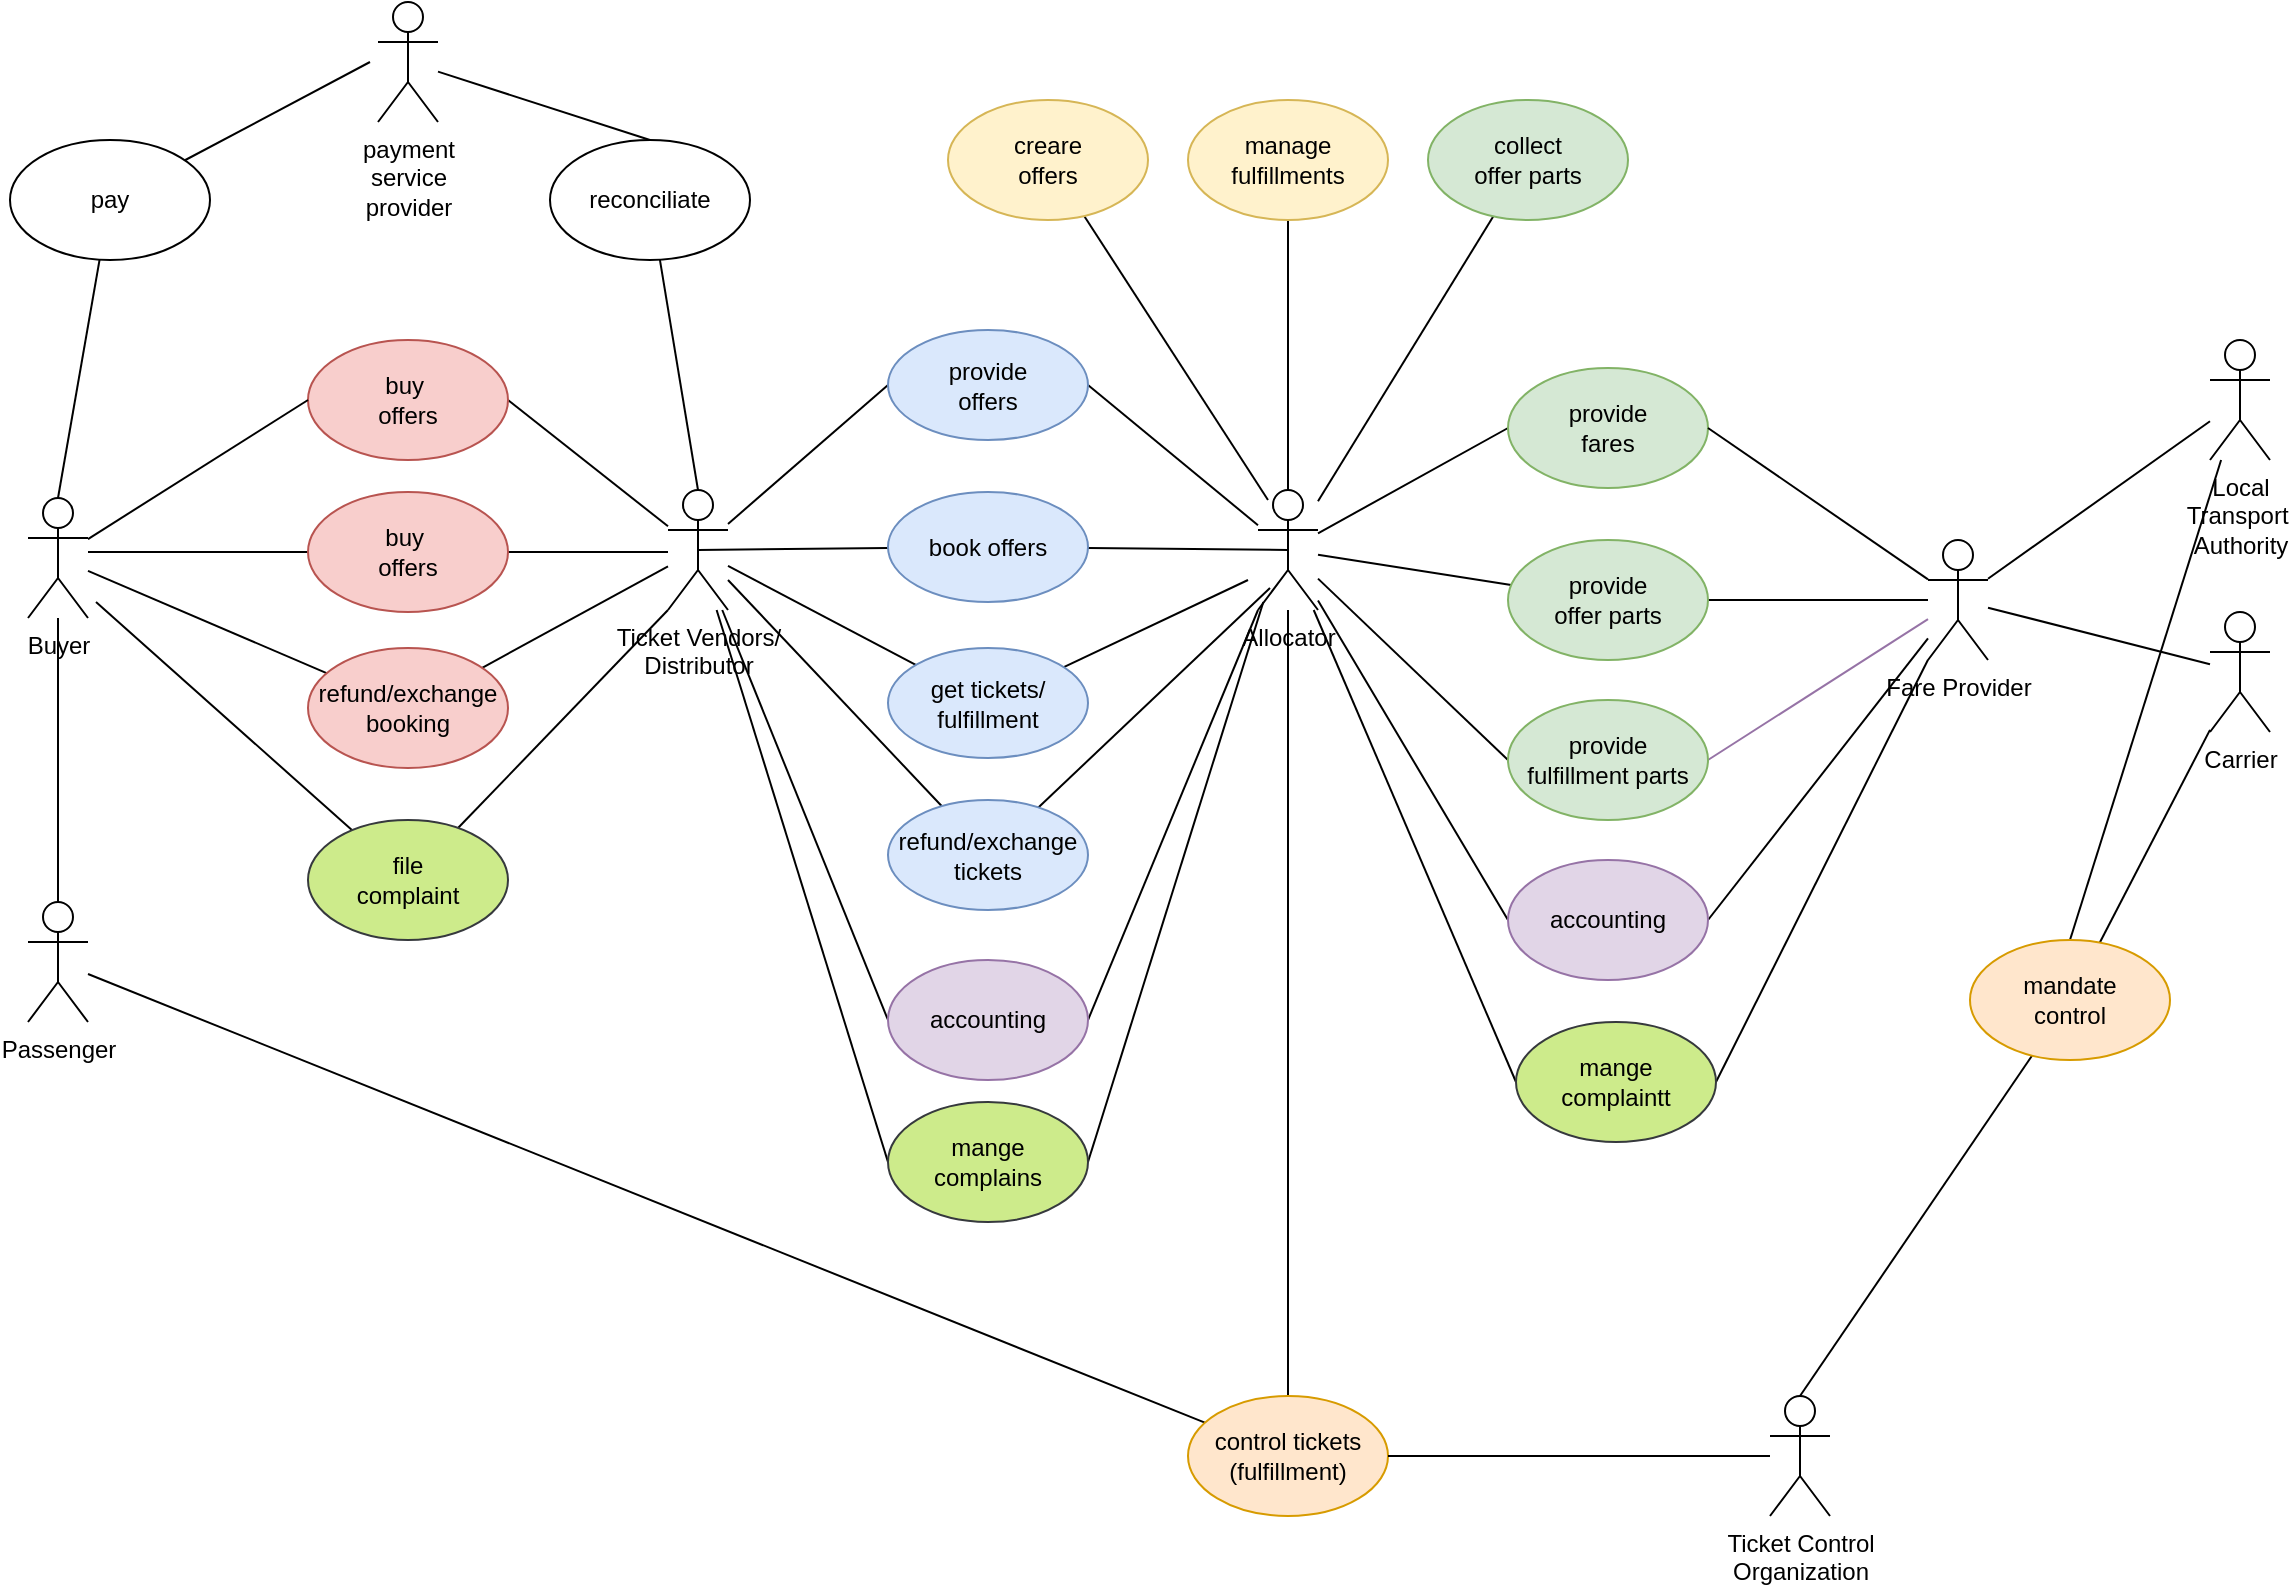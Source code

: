 <mxfile>
    <diagram id="o1t1VMw5mvlotaIL8DKT" name="Seite-1">
        <mxGraphModel dx="1771" dy="975" grid="1" gridSize="10" guides="1" tooltips="1" connect="1" arrows="1" fold="1" page="1" pageScale="1" pageWidth="1169" pageHeight="827" math="0" shadow="0">
            <root>
                <mxCell id="0"/>
                <mxCell id="1" parent="0"/>
                <mxCell id="SYCs7PRnvsmaXQXb6DSk-4" style="rounded=0;orthogonalLoop=1;jettySize=auto;html=1;endArrow=none;endFill=0;entryX=0;entryY=0.5;entryDx=0;entryDy=0;" parent="1" source="SYCs7PRnvsmaXQXb6DSk-1" target="SYCs7PRnvsmaXQXb6DSk-3" edge="1">
                    <mxGeometry relative="1" as="geometry"/>
                </mxCell>
                <mxCell id="SYCs7PRnvsmaXQXb6DSk-13" style="edgeStyle=none;rounded=0;orthogonalLoop=1;jettySize=auto;html=1;endArrow=none;endFill=0;entryX=1;entryY=0.5;entryDx=0;entryDy=0;" parent="1" source="SYCs7PRnvsmaXQXb6DSk-1" target="SYCs7PRnvsmaXQXb6DSk-14" edge="1">
                    <mxGeometry relative="1" as="geometry">
                        <mxPoint x="239" y="383" as="targetPoint"/>
                    </mxGeometry>
                </mxCell>
                <mxCell id="SYCs7PRnvsmaXQXb6DSk-1" value="Ticket Vendors/&lt;br&gt;Distributor" style="shape=umlActor;verticalLabelPosition=bottom;verticalAlign=top;html=1;" parent="1" vertex="1">
                    <mxGeometry x="349" y="264" width="30" height="60" as="geometry"/>
                </mxCell>
                <mxCell id="SYCs7PRnvsmaXQXb6DSk-7" style="edgeStyle=none;rounded=0;orthogonalLoop=1;jettySize=auto;html=1;entryX=1;entryY=0.5;entryDx=0;entryDy=0;endArrow=none;endFill=0;" parent="1" source="SYCs7PRnvsmaXQXb6DSk-2" target="SYCs7PRnvsmaXQXb6DSk-3" edge="1">
                    <mxGeometry relative="1" as="geometry"/>
                </mxCell>
                <mxCell id="SYCs7PRnvsmaXQXb6DSk-20" value="" style="edgeStyle=none;rounded=0;orthogonalLoop=1;jettySize=auto;html=1;endArrow=none;endFill=0;entryX=0.5;entryY=0;entryDx=0;entryDy=0;" parent="1" source="SYCs7PRnvsmaXQXb6DSk-2" target="SYCs7PRnvsmaXQXb6DSk-33" edge="1">
                    <mxGeometry relative="1" as="geometry">
                        <mxPoint x="659" y="499" as="targetPoint"/>
                    </mxGeometry>
                </mxCell>
                <mxCell id="SYCs7PRnvsmaXQXb6DSk-25" style="edgeStyle=none;rounded=0;orthogonalLoop=1;jettySize=auto;html=1;endArrow=none;endFill=0;" parent="1" source="SYCs7PRnvsmaXQXb6DSk-2" target="SYCs7PRnvsmaXQXb6DSk-26" edge="1">
                    <mxGeometry relative="1" as="geometry">
                        <mxPoint x="799" y="219" as="targetPoint"/>
                    </mxGeometry>
                </mxCell>
                <mxCell id="SYCs7PRnvsmaXQXb6DSk-28" style="edgeStyle=none;rounded=0;orthogonalLoop=1;jettySize=auto;html=1;entryX=0;entryY=0.5;entryDx=0;entryDy=0;endArrow=none;endFill=0;" parent="1" source="SYCs7PRnvsmaXQXb6DSk-2" target="SYCs7PRnvsmaXQXb6DSk-27" edge="1">
                    <mxGeometry relative="1" as="geometry"/>
                </mxCell>
                <mxCell id="SYCs7PRnvsmaXQXb6DSk-42" style="edgeStyle=none;rounded=0;orthogonalLoop=1;jettySize=auto;html=1;entryX=0;entryY=0.5;entryDx=0;entryDy=0;endArrow=none;endFill=0;" parent="1" source="SYCs7PRnvsmaXQXb6DSk-2" target="SYCs7PRnvsmaXQXb6DSk-38" edge="1">
                    <mxGeometry relative="1" as="geometry"/>
                </mxCell>
                <mxCell id="SYCs7PRnvsmaXQXb6DSk-45" style="edgeStyle=none;rounded=0;orthogonalLoop=1;jettySize=auto;html=1;entryX=0;entryY=0.5;entryDx=0;entryDy=0;endArrow=none;endFill=0;" parent="1" source="SYCs7PRnvsmaXQXb6DSk-2" target="SYCs7PRnvsmaXQXb6DSk-44" edge="1">
                    <mxGeometry relative="1" as="geometry"/>
                </mxCell>
                <mxCell id="SYCs7PRnvsmaXQXb6DSk-2" value="Allocator" style="shape=umlActor;verticalLabelPosition=bottom;verticalAlign=top;html=1;" parent="1" vertex="1">
                    <mxGeometry x="644" y="264" width="30" height="60" as="geometry"/>
                </mxCell>
                <mxCell id="SYCs7PRnvsmaXQXb6DSk-3" value="provide&lt;br&gt;offers" style="ellipse;whiteSpace=wrap;html=1;fillColor=#dae8fc;strokeColor=#6c8ebf;" parent="1" vertex="1">
                    <mxGeometry x="459" y="184" width="100" height="55" as="geometry"/>
                </mxCell>
                <mxCell id="SYCs7PRnvsmaXQXb6DSk-10" style="edgeStyle=none;rounded=0;orthogonalLoop=1;jettySize=auto;html=1;endArrow=none;endFill=0;" parent="1" source="SYCs7PRnvsmaXQXb6DSk-8" edge="1">
                    <mxGeometry relative="1" as="geometry">
                        <mxPoint x="649" y="269" as="targetPoint"/>
                    </mxGeometry>
                </mxCell>
                <mxCell id="SYCs7PRnvsmaXQXb6DSk-8" value="creare&lt;br&gt;offers" style="ellipse;whiteSpace=wrap;html=1;fillColor=#fff2cc;strokeColor=#d6b656;" parent="1" vertex="1">
                    <mxGeometry x="489" y="69" width="100" height="60" as="geometry"/>
                </mxCell>
                <mxCell id="SYCs7PRnvsmaXQXb6DSk-12" style="edgeStyle=none;rounded=0;orthogonalLoop=1;jettySize=auto;html=1;entryX=0.5;entryY=0;entryDx=0;entryDy=0;entryPerimeter=0;endArrow=none;endFill=0;" parent="1" source="SYCs7PRnvsmaXQXb6DSk-11" target="SYCs7PRnvsmaXQXb6DSk-2" edge="1">
                    <mxGeometry relative="1" as="geometry"/>
                </mxCell>
                <mxCell id="SYCs7PRnvsmaXQXb6DSk-11" value="manage&lt;br&gt;fulfillments" style="ellipse;whiteSpace=wrap;html=1;fillColor=#fff2cc;strokeColor=#d6b656;" parent="1" vertex="1">
                    <mxGeometry x="609" y="69" width="100" height="60" as="geometry"/>
                </mxCell>
                <mxCell id="SYCs7PRnvsmaXQXb6DSk-14" value="buy&amp;nbsp;&lt;br&gt;offers" style="ellipse;whiteSpace=wrap;html=1;fillColor=#f8cecc;strokeColor=#b85450;" parent="1" vertex="1">
                    <mxGeometry x="169" y="189" width="100" height="60" as="geometry"/>
                </mxCell>
                <mxCell id="SYCs7PRnvsmaXQXb6DSk-18" style="edgeStyle=none;rounded=0;orthogonalLoop=1;jettySize=auto;html=1;entryX=0;entryY=0.5;entryDx=0;entryDy=0;endArrow=none;endFill=0;" parent="1" source="SYCs7PRnvsmaXQXb6DSk-17" target="SYCs7PRnvsmaXQXb6DSk-14" edge="1">
                    <mxGeometry relative="1" as="geometry"/>
                </mxCell>
                <mxCell id="SYCs7PRnvsmaXQXb6DSk-41" style="edgeStyle=none;rounded=0;orthogonalLoop=1;jettySize=auto;html=1;entryX=0.5;entryY=0;entryDx=0;entryDy=0;entryPerimeter=0;endArrow=none;endFill=0;" parent="1" source="SYCs7PRnvsmaXQXb6DSk-17" target="SYCs7PRnvsmaXQXb6DSk-34" edge="1">
                    <mxGeometry relative="1" as="geometry"/>
                </mxCell>
                <mxCell id="SYCs7PRnvsmaXQXb6DSk-17" value="Buyer" style="shape=umlActor;verticalLabelPosition=bottom;verticalAlign=top;html=1;" parent="1" vertex="1">
                    <mxGeometry x="29" y="268" width="30" height="60" as="geometry"/>
                </mxCell>
                <mxCell id="SYCs7PRnvsmaXQXb6DSk-60" style="edgeStyle=none;rounded=0;orthogonalLoop=1;jettySize=auto;html=1;endArrow=none;endFill=0;" parent="1" source="SYCs7PRnvsmaXQXb6DSk-21" edge="1">
                    <mxGeometry relative="1" as="geometry">
                        <mxPoint x="349" y="295" as="targetPoint"/>
                    </mxGeometry>
                </mxCell>
                <mxCell id="SYCs7PRnvsmaXQXb6DSk-61" style="edgeStyle=none;rounded=0;orthogonalLoop=1;jettySize=auto;html=1;endArrow=none;endFill=0;" parent="1" source="SYCs7PRnvsmaXQXb6DSk-21" edge="1">
                    <mxGeometry relative="1" as="geometry">
                        <mxPoint x="59" y="295" as="targetPoint"/>
                    </mxGeometry>
                </mxCell>
                <mxCell id="SYCs7PRnvsmaXQXb6DSk-21" value="buy&amp;nbsp;&lt;br&gt;offers" style="ellipse;whiteSpace=wrap;html=1;fillColor=#f8cecc;strokeColor=#b85450;" parent="1" vertex="1">
                    <mxGeometry x="169" y="265" width="100" height="60" as="geometry"/>
                </mxCell>
                <mxCell id="SYCs7PRnvsmaXQXb6DSk-23" style="edgeStyle=none;rounded=0;orthogonalLoop=1;jettySize=auto;html=1;endArrow=none;endFill=0;" parent="1" source="SYCs7PRnvsmaXQXb6DSk-22" target="SYCs7PRnvsmaXQXb6DSk-1" edge="1">
                    <mxGeometry relative="1" as="geometry"/>
                </mxCell>
                <mxCell id="SYCs7PRnvsmaXQXb6DSk-24" style="edgeStyle=none;rounded=0;orthogonalLoop=1;jettySize=auto;html=1;endArrow=none;endFill=0;" parent="1" source="SYCs7PRnvsmaXQXb6DSk-22" target="SYCs7PRnvsmaXQXb6DSk-17" edge="1">
                    <mxGeometry relative="1" as="geometry"/>
                </mxCell>
                <mxCell id="SYCs7PRnvsmaXQXb6DSk-22" value="refund/exchange&lt;br&gt;booking" style="ellipse;whiteSpace=wrap;html=1;fillColor=#f8cecc;strokeColor=#b85450;" parent="1" vertex="1">
                    <mxGeometry x="169" y="343" width="100" height="60" as="geometry"/>
                </mxCell>
                <mxCell id="SYCs7PRnvsmaXQXb6DSk-26" value="collect&lt;br&gt;offer parts" style="ellipse;whiteSpace=wrap;html=1;fillColor=#d5e8d4;strokeColor=#82b366;" parent="1" vertex="1">
                    <mxGeometry x="729" y="69" width="100" height="60" as="geometry"/>
                </mxCell>
                <mxCell id="SYCs7PRnvsmaXQXb6DSk-27" value="provide&lt;br&gt;fares" style="ellipse;whiteSpace=wrap;html=1;fillColor=#d5e8d4;strokeColor=#82b366;" parent="1" vertex="1">
                    <mxGeometry x="769" y="203" width="100" height="60" as="geometry"/>
                </mxCell>
                <mxCell id="SYCs7PRnvsmaXQXb6DSk-30" style="edgeStyle=none;rounded=0;orthogonalLoop=1;jettySize=auto;html=1;entryX=1;entryY=0.5;entryDx=0;entryDy=0;endArrow=none;endFill=0;" parent="1" source="SYCs7PRnvsmaXQXb6DSk-29" target="SYCs7PRnvsmaXQXb6DSk-27" edge="1">
                    <mxGeometry relative="1" as="geometry"/>
                </mxCell>
                <mxCell id="SYCs7PRnvsmaXQXb6DSk-43" style="edgeStyle=none;rounded=0;orthogonalLoop=1;jettySize=auto;html=1;entryX=1;entryY=0.5;entryDx=0;entryDy=0;endArrow=none;endFill=0;fillColor=#e1d5e7;strokeColor=#9673a6;" parent="1" source="SYCs7PRnvsmaXQXb6DSk-29" target="SYCs7PRnvsmaXQXb6DSk-38" edge="1">
                    <mxGeometry relative="1" as="geometry"/>
                </mxCell>
                <mxCell id="SYCs7PRnvsmaXQXb6DSk-52" style="edgeStyle=none;rounded=0;orthogonalLoop=1;jettySize=auto;html=1;entryX=0.5;entryY=0;entryDx=0;entryDy=0;endArrow=none;endFill=0;" parent="1" source="SYCs7PRnvsmaXQXb6DSk-47" target="SYCs7PRnvsmaXQXb6DSk-51" edge="1">
                    <mxGeometry relative="1" as="geometry"/>
                </mxCell>
                <mxCell id="SYCs7PRnvsmaXQXb6DSk-29" value="Fare Provider" style="shape=umlActor;verticalLabelPosition=bottom;verticalAlign=top;html=1;outlineConnect=0;" parent="1" vertex="1">
                    <mxGeometry x="979" y="289" width="30" height="60" as="geometry"/>
                </mxCell>
                <mxCell id="SYCs7PRnvsmaXQXb6DSk-36" style="edgeStyle=none;rounded=0;orthogonalLoop=1;jettySize=auto;html=1;endArrow=none;endFill=0;" parent="1" source="SYCs7PRnvsmaXQXb6DSk-33" target="SYCs7PRnvsmaXQXb6DSk-34" edge="1">
                    <mxGeometry relative="1" as="geometry">
                        <mxPoint x="69" y="687" as="targetPoint"/>
                    </mxGeometry>
                </mxCell>
                <mxCell id="SYCs7PRnvsmaXQXb6DSk-33" value="control tickets&lt;br&gt;(fulfillment)" style="ellipse;whiteSpace=wrap;html=1;fillColor=#ffe6cc;strokeColor=#d79b00;" parent="1" vertex="1">
                    <mxGeometry x="609" y="717" width="100" height="60" as="geometry"/>
                </mxCell>
                <mxCell id="SYCs7PRnvsmaXQXb6DSk-34" value="Passenger" style="shape=umlActor;verticalLabelPosition=bottom;verticalAlign=top;html=1;" parent="1" vertex="1">
                    <mxGeometry x="29" y="470" width="30" height="60" as="geometry"/>
                </mxCell>
                <mxCell id="SYCs7PRnvsmaXQXb6DSk-39" style="edgeStyle=none;rounded=0;orthogonalLoop=1;jettySize=auto;html=1;endArrow=none;endFill=0;" parent="1" source="SYCs7PRnvsmaXQXb6DSk-37" target="SYCs7PRnvsmaXQXb6DSk-29" edge="1">
                    <mxGeometry relative="1" as="geometry"/>
                </mxCell>
                <mxCell id="SYCs7PRnvsmaXQXb6DSk-40" style="edgeStyle=none;rounded=0;orthogonalLoop=1;jettySize=auto;html=1;endArrow=none;endFill=0;" parent="1" source="SYCs7PRnvsmaXQXb6DSk-37" target="SYCs7PRnvsmaXQXb6DSk-2" edge="1">
                    <mxGeometry relative="1" as="geometry"/>
                </mxCell>
                <mxCell id="SYCs7PRnvsmaXQXb6DSk-37" value="provide&lt;br&gt;offer parts" style="ellipse;whiteSpace=wrap;html=1;fillColor=#d5e8d4;strokeColor=#82b366;" parent="1" vertex="1">
                    <mxGeometry x="769" y="289" width="100" height="60" as="geometry"/>
                </mxCell>
                <mxCell id="SYCs7PRnvsmaXQXb6DSk-38" value="provide&lt;br&gt;fulfillment parts" style="ellipse;whiteSpace=wrap;html=1;fillColor=#d5e8d4;strokeColor=#82b366;" parent="1" vertex="1">
                    <mxGeometry x="769" y="369" width="100" height="60" as="geometry"/>
                </mxCell>
                <mxCell id="SYCs7PRnvsmaXQXb6DSk-46" style="edgeStyle=none;rounded=0;orthogonalLoop=1;jettySize=auto;html=1;endArrow=none;endFill=0;exitX=1;exitY=0.5;exitDx=0;exitDy=0;" parent="1" source="SYCs7PRnvsmaXQXb6DSk-44" target="SYCs7PRnvsmaXQXb6DSk-29" edge="1">
                    <mxGeometry relative="1" as="geometry"/>
                </mxCell>
                <mxCell id="SYCs7PRnvsmaXQXb6DSk-44" value="accounting" style="ellipse;whiteSpace=wrap;html=1;fillColor=#e1d5e7;strokeColor=#9673a6;" parent="1" vertex="1">
                    <mxGeometry x="769" y="449" width="100" height="60" as="geometry"/>
                </mxCell>
                <mxCell id="SYCs7PRnvsmaXQXb6DSk-48" style="edgeStyle=none;rounded=0;orthogonalLoop=1;jettySize=auto;html=1;endArrow=none;endFill=0;" parent="1" source="SYCs7PRnvsmaXQXb6DSk-47" target="SYCs7PRnvsmaXQXb6DSk-29" edge="1">
                    <mxGeometry relative="1" as="geometry">
                        <mxPoint x="999" y="279" as="targetPoint"/>
                    </mxGeometry>
                </mxCell>
                <mxCell id="SYCs7PRnvsmaXQXb6DSk-47" value="Local&lt;br&gt;Transport&amp;nbsp;&lt;br&gt;Authority" style="shape=umlActor;verticalLabelPosition=bottom;verticalAlign=top;html=1;" parent="1" vertex="1">
                    <mxGeometry x="1120" y="189" width="30" height="60" as="geometry"/>
                </mxCell>
                <mxCell id="SYCs7PRnvsmaXQXb6DSk-50" style="edgeStyle=none;rounded=0;orthogonalLoop=1;jettySize=auto;html=1;entryX=1;entryY=0.5;entryDx=0;entryDy=0;endArrow=none;endFill=0;" parent="1" source="SYCs7PRnvsmaXQXb6DSk-49" target="SYCs7PRnvsmaXQXb6DSk-33" edge="1">
                    <mxGeometry relative="1" as="geometry"/>
                </mxCell>
                <mxCell id="SYCs7PRnvsmaXQXb6DSk-49" value="Ticket Control&lt;br&gt;Organization" style="shape=umlActor;verticalLabelPosition=bottom;verticalAlign=top;html=1;" parent="1" vertex="1">
                    <mxGeometry x="900" y="717" width="30" height="60" as="geometry"/>
                </mxCell>
                <mxCell id="SYCs7PRnvsmaXQXb6DSk-53" style="edgeStyle=none;rounded=0;orthogonalLoop=1;jettySize=auto;html=1;entryX=0.5;entryY=0;entryDx=0;entryDy=0;entryPerimeter=0;endArrow=none;endFill=0;" parent="1" source="SYCs7PRnvsmaXQXb6DSk-51" target="SYCs7PRnvsmaXQXb6DSk-49" edge="1">
                    <mxGeometry relative="1" as="geometry"/>
                </mxCell>
                <mxCell id="SYCs7PRnvsmaXQXb6DSk-79" style="edgeStyle=none;rounded=0;orthogonalLoop=1;jettySize=auto;html=1;endArrow=none;endFill=0;" parent="1" source="SYCs7PRnvsmaXQXb6DSk-51" target="SYCs7PRnvsmaXQXb6DSk-65" edge="1">
                    <mxGeometry relative="1" as="geometry"/>
                </mxCell>
                <mxCell id="SYCs7PRnvsmaXQXb6DSk-51" value="mandate&lt;br&gt;control" style="ellipse;whiteSpace=wrap;html=1;fillColor=#ffe6cc;strokeColor=#d79b00;" parent="1" vertex="1">
                    <mxGeometry x="1000" y="489" width="100" height="60" as="geometry"/>
                </mxCell>
                <mxCell id="SYCs7PRnvsmaXQXb6DSk-55" style="edgeStyle=none;rounded=0;orthogonalLoop=1;jettySize=auto;html=1;entryX=0.5;entryY=0.5;entryDx=0;entryDy=0;entryPerimeter=0;endArrow=none;endFill=0;" parent="1" source="SYCs7PRnvsmaXQXb6DSk-54" target="SYCs7PRnvsmaXQXb6DSk-2" edge="1">
                    <mxGeometry relative="1" as="geometry"/>
                </mxCell>
                <mxCell id="SYCs7PRnvsmaXQXb6DSk-56" style="edgeStyle=none;rounded=0;orthogonalLoop=1;jettySize=auto;html=1;entryX=0.5;entryY=0.5;entryDx=0;entryDy=0;entryPerimeter=0;endArrow=none;endFill=0;" parent="1" source="SYCs7PRnvsmaXQXb6DSk-54" target="SYCs7PRnvsmaXQXb6DSk-1" edge="1">
                    <mxGeometry relative="1" as="geometry"/>
                </mxCell>
                <mxCell id="SYCs7PRnvsmaXQXb6DSk-54" value="book offers" style="ellipse;whiteSpace=wrap;html=1;fillColor=#dae8fc;strokeColor=#6c8ebf;" parent="1" vertex="1">
                    <mxGeometry x="459" y="265" width="100" height="55" as="geometry"/>
                </mxCell>
                <mxCell id="SYCs7PRnvsmaXQXb6DSk-58" style="edgeStyle=none;rounded=0;orthogonalLoop=1;jettySize=auto;html=1;endArrow=none;endFill=0;" parent="1" source="SYCs7PRnvsmaXQXb6DSk-57" edge="1">
                    <mxGeometry relative="1" as="geometry">
                        <mxPoint x="639" y="309" as="targetPoint"/>
                    </mxGeometry>
                </mxCell>
                <mxCell id="SYCs7PRnvsmaXQXb6DSk-59" style="edgeStyle=none;rounded=0;orthogonalLoop=1;jettySize=auto;html=1;endArrow=none;endFill=0;" parent="1" source="SYCs7PRnvsmaXQXb6DSk-57" target="SYCs7PRnvsmaXQXb6DSk-1" edge="1">
                    <mxGeometry relative="1" as="geometry"/>
                </mxCell>
                <mxCell id="SYCs7PRnvsmaXQXb6DSk-57" value="get tickets/&lt;br&gt;fulfillment" style="ellipse;whiteSpace=wrap;html=1;fillColor=#dae8fc;strokeColor=#6c8ebf;" parent="1" vertex="1">
                    <mxGeometry x="459" y="343" width="100" height="55" as="geometry"/>
                </mxCell>
                <mxCell id="SYCs7PRnvsmaXQXb6DSk-63" style="edgeStyle=none;rounded=0;orthogonalLoop=1;jettySize=auto;html=1;entryX=0;entryY=1;entryDx=0;entryDy=0;entryPerimeter=0;endArrow=none;endFill=0;exitX=1;exitY=0.5;exitDx=0;exitDy=0;" parent="1" source="SYCs7PRnvsmaXQXb6DSk-62" target="SYCs7PRnvsmaXQXb6DSk-2" edge="1">
                    <mxGeometry relative="1" as="geometry"/>
                </mxCell>
                <mxCell id="SYCs7PRnvsmaXQXb6DSk-64" style="edgeStyle=none;rounded=0;orthogonalLoop=1;jettySize=auto;html=1;endArrow=none;endFill=0;exitX=0;exitY=0.5;exitDx=0;exitDy=0;" parent="1" source="SYCs7PRnvsmaXQXb6DSk-62" target="SYCs7PRnvsmaXQXb6DSk-1" edge="1">
                    <mxGeometry relative="1" as="geometry"/>
                </mxCell>
                <mxCell id="SYCs7PRnvsmaXQXb6DSk-62" value="accounting" style="ellipse;whiteSpace=wrap;html=1;fillColor=#e1d5e7;strokeColor=#9673a6;" parent="1" vertex="1">
                    <mxGeometry x="459" y="499" width="100" height="60" as="geometry"/>
                </mxCell>
                <mxCell id="SYCs7PRnvsmaXQXb6DSk-66" style="edgeStyle=none;rounded=0;orthogonalLoop=1;jettySize=auto;html=1;endArrow=none;endFill=0;" parent="1" source="SYCs7PRnvsmaXQXb6DSk-65" target="SYCs7PRnvsmaXQXb6DSk-29" edge="1">
                    <mxGeometry relative="1" as="geometry"/>
                </mxCell>
                <mxCell id="SYCs7PRnvsmaXQXb6DSk-65" value="Carrier" style="shape=umlActor;verticalLabelPosition=bottom;verticalAlign=top;html=1;" parent="1" vertex="1">
                    <mxGeometry x="1120" y="325" width="30" height="60" as="geometry"/>
                </mxCell>
                <mxCell id="SYCs7PRnvsmaXQXb6DSk-68" style="edgeStyle=none;rounded=0;orthogonalLoop=1;jettySize=auto;html=1;endArrow=none;endFill=0;" parent="1" source="SYCs7PRnvsmaXQXb6DSk-67" edge="1">
                    <mxGeometry relative="1" as="geometry">
                        <mxPoint x="200" y="50" as="targetPoint"/>
                    </mxGeometry>
                </mxCell>
                <mxCell id="SYCs7PRnvsmaXQXb6DSk-69" style="edgeStyle=none;rounded=0;orthogonalLoop=1;jettySize=auto;html=1;endArrow=none;endFill=0;entryX=0.5;entryY=0;entryDx=0;entryDy=0;entryPerimeter=0;" parent="1" source="SYCs7PRnvsmaXQXb6DSk-67" target="SYCs7PRnvsmaXQXb6DSk-17" edge="1">
                    <mxGeometry relative="1" as="geometry">
                        <mxPoint x="44" y="270" as="targetPoint"/>
                    </mxGeometry>
                </mxCell>
                <mxCell id="SYCs7PRnvsmaXQXb6DSk-67" value="pay" style="ellipse;whiteSpace=wrap;html=1;" parent="1" vertex="1">
                    <mxGeometry x="20" y="89" width="100" height="60" as="geometry"/>
                </mxCell>
                <mxCell id="SYCs7PRnvsmaXQXb6DSk-71" style="edgeStyle=none;rounded=0;orthogonalLoop=1;jettySize=auto;html=1;endArrow=none;endFill=0;entryX=0.5;entryY=0;entryDx=0;entryDy=0;" parent="1" source="SYCs7PRnvsmaXQXb6DSk-70" target="SYCs7PRnvsmaXQXb6DSk-72" edge="1">
                    <mxGeometry relative="1" as="geometry">
                        <mxPoint x="230" y="60" as="sourcePoint"/>
                        <mxPoint x="329" y="89" as="targetPoint"/>
                    </mxGeometry>
                </mxCell>
                <mxCell id="SYCs7PRnvsmaXQXb6DSk-70" value="payment&lt;br&gt;service &lt;br&gt;provider&lt;br&gt;" style="shape=umlActor;verticalLabelPosition=bottom;verticalAlign=top;html=1;" parent="1" vertex="1">
                    <mxGeometry x="204" y="20" width="30" height="60" as="geometry"/>
                </mxCell>
                <mxCell id="SYCs7PRnvsmaXQXb6DSk-74" style="edgeStyle=none;rounded=0;orthogonalLoop=1;jettySize=auto;html=1;entryX=0.5;entryY=0;entryDx=0;entryDy=0;entryPerimeter=0;endArrow=none;endFill=0;" parent="1" source="SYCs7PRnvsmaXQXb6DSk-72" target="SYCs7PRnvsmaXQXb6DSk-1" edge="1">
                    <mxGeometry relative="1" as="geometry"/>
                </mxCell>
                <mxCell id="SYCs7PRnvsmaXQXb6DSk-72" value="reconciliate" style="ellipse;whiteSpace=wrap;html=1;" parent="1" vertex="1">
                    <mxGeometry x="290" y="89" width="100" height="60" as="geometry"/>
                </mxCell>
                <mxCell id="SYCs7PRnvsmaXQXb6DSk-76" style="edgeStyle=none;rounded=0;orthogonalLoop=1;jettySize=auto;html=1;entryX=0.2;entryY=0.817;entryDx=0;entryDy=0;entryPerimeter=0;endArrow=none;endFill=0;" parent="1" source="SYCs7PRnvsmaXQXb6DSk-75" target="SYCs7PRnvsmaXQXb6DSk-2" edge="1">
                    <mxGeometry relative="1" as="geometry"/>
                </mxCell>
                <mxCell id="SYCs7PRnvsmaXQXb6DSk-77" style="edgeStyle=none;rounded=0;orthogonalLoop=1;jettySize=auto;html=1;entryX=1;entryY=0.75;entryDx=0;entryDy=0;entryPerimeter=0;endArrow=none;endFill=0;" parent="1" source="SYCs7PRnvsmaXQXb6DSk-75" target="SYCs7PRnvsmaXQXb6DSk-1" edge="1">
                    <mxGeometry relative="1" as="geometry"/>
                </mxCell>
                <mxCell id="SYCs7PRnvsmaXQXb6DSk-75" value="refund/exchange&lt;br&gt;tickets" style="ellipse;whiteSpace=wrap;html=1;fillColor=#dae8fc;strokeColor=#6c8ebf;" parent="1" vertex="1">
                    <mxGeometry x="459" y="419" width="100" height="55" as="geometry"/>
                </mxCell>
                <mxCell id="5" style="edgeStyle=none;html=1;entryX=0.089;entryY=0.933;entryDx=0;entryDy=0;entryPerimeter=0;exitX=1;exitY=0.5;exitDx=0;exitDy=0;endArrow=none;endFill=0;" edge="1" parent="1" source="2" target="SYCs7PRnvsmaXQXb6DSk-2">
                    <mxGeometry relative="1" as="geometry"/>
                </mxCell>
                <mxCell id="6" style="edgeStyle=none;html=1;exitX=0;exitY=0.5;exitDx=0;exitDy=0;endArrow=none;endFill=0;" edge="1" parent="1" source="2" target="SYCs7PRnvsmaXQXb6DSk-1">
                    <mxGeometry relative="1" as="geometry"/>
                </mxCell>
                <mxCell id="2" value="mange&lt;br&gt;complains" style="ellipse;whiteSpace=wrap;html=1;fillColor=#cdeb8b;strokeColor=#36393d;" vertex="1" parent="1">
                    <mxGeometry x="459" y="570" width="100" height="60" as="geometry"/>
                </mxCell>
                <mxCell id="7" style="edgeStyle=none;html=1;endArrow=none;endFill=0;exitX=0;exitY=0.5;exitDx=0;exitDy=0;" edge="1" parent="1" source="4" target="SYCs7PRnvsmaXQXb6DSk-2">
                    <mxGeometry relative="1" as="geometry"/>
                </mxCell>
                <mxCell id="8" style="edgeStyle=none;html=1;endArrow=none;endFill=0;exitX=1;exitY=0.5;exitDx=0;exitDy=0;" edge="1" parent="1" source="4" target="SYCs7PRnvsmaXQXb6DSk-29">
                    <mxGeometry relative="1" as="geometry"/>
                </mxCell>
                <mxCell id="4" value="mange&lt;br&gt;complaintt" style="ellipse;whiteSpace=wrap;html=1;fillColor=#cdeb8b;strokeColor=#36393d;" vertex="1" parent="1">
                    <mxGeometry x="773" y="530" width="100" height="60" as="geometry"/>
                </mxCell>
                <mxCell id="10" style="edgeStyle=none;html=1;entryX=0;entryY=1;entryDx=0;entryDy=0;entryPerimeter=0;endArrow=none;endFill=0;" edge="1" parent="1" source="9" target="SYCs7PRnvsmaXQXb6DSk-1">
                    <mxGeometry relative="1" as="geometry"/>
                </mxCell>
                <mxCell id="11" style="edgeStyle=none;html=1;endArrow=none;endFill=0;" edge="1" parent="1" source="9">
                    <mxGeometry relative="1" as="geometry">
                        <mxPoint x="63" y="320" as="targetPoint"/>
                    </mxGeometry>
                </mxCell>
                <mxCell id="9" value="file&lt;br&gt;complaint" style="ellipse;whiteSpace=wrap;html=1;fillColor=#cdeb8b;strokeColor=#36393d;" vertex="1" parent="1">
                    <mxGeometry x="169" y="429" width="100" height="60" as="geometry"/>
                </mxCell>
            </root>
        </mxGraphModel>
    </diagram>
</mxfile>
